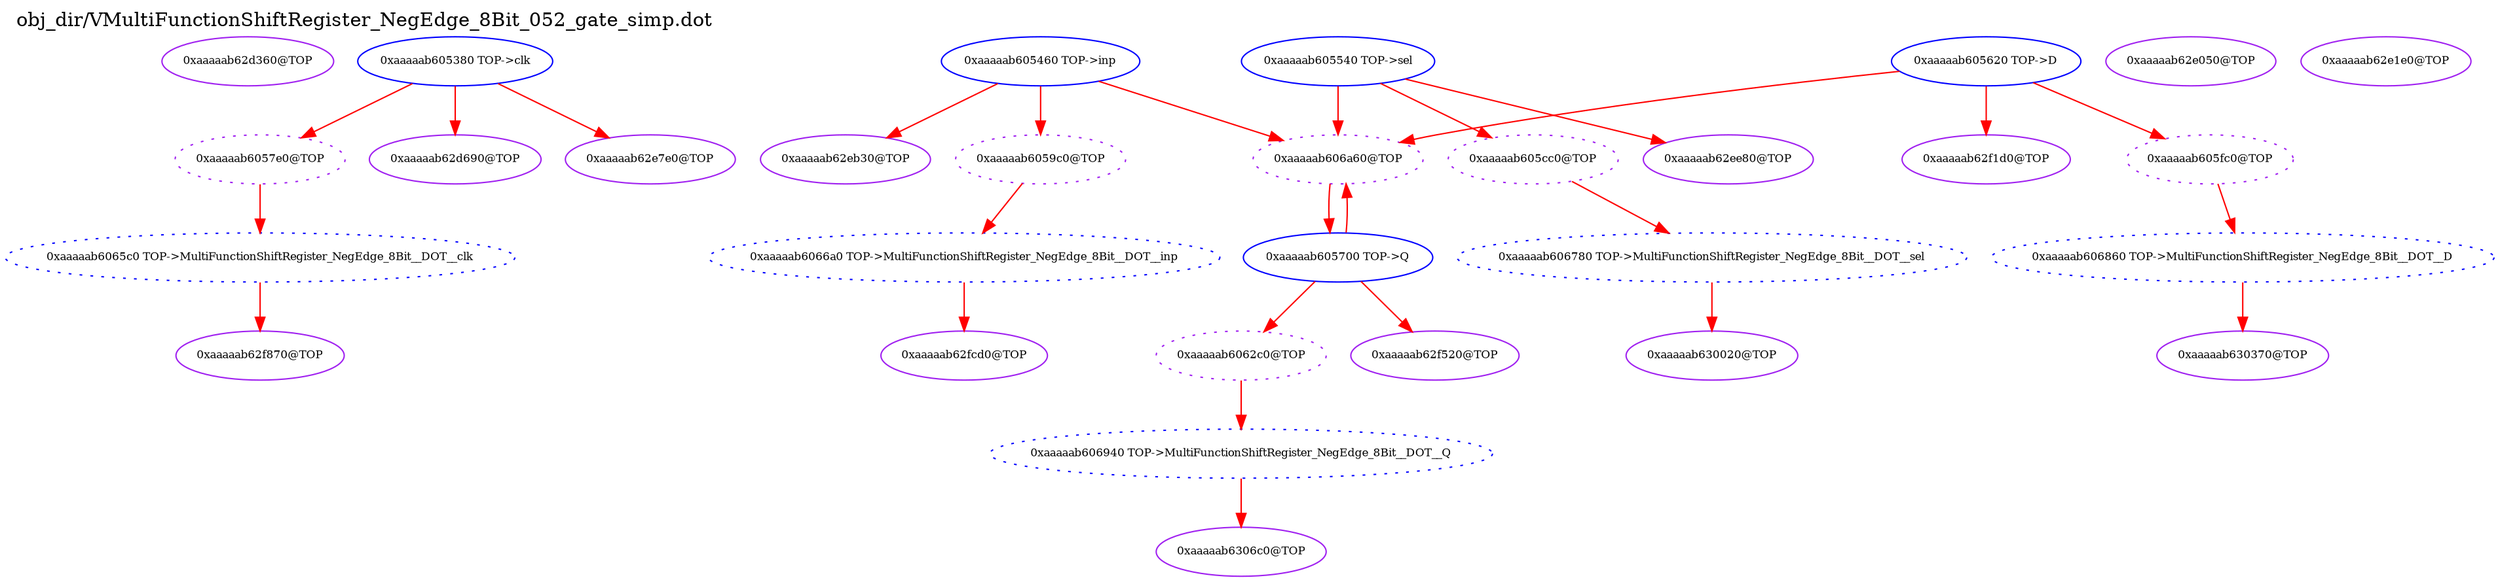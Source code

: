 digraph v3graph {
	graph	[label="obj_dir/VMultiFunctionShiftRegister_NegEdge_8Bit_052_gate_simp.dot",
		 labelloc=t, labeljust=l,
		 //size="7.5,10",
		 rankdir=TB];
	n0	[fontsize=8 label="0xaaaaab62d360@TOP", color=purple];
	n1	[fontsize=8 label="0xaaaaab6057e0@TOP", color=purple, style=dotted];
	n2	[fontsize=8 label="0xaaaaab605380 TOP->clk", color=blue];
	n3	[fontsize=8 label="0xaaaaab6065c0 TOP->MultiFunctionShiftRegister_NegEdge_8Bit__DOT__clk", color=blue, style=dotted];
	n4	[fontsize=8 label="0xaaaaab6059c0@TOP", color=purple, style=dotted];
	n5	[fontsize=8 label="0xaaaaab605460 TOP->inp", color=blue];
	n6	[fontsize=8 label="0xaaaaab6066a0 TOP->MultiFunctionShiftRegister_NegEdge_8Bit__DOT__inp", color=blue, style=dotted];
	n7	[fontsize=8 label="0xaaaaab605cc0@TOP", color=purple, style=dotted];
	n8	[fontsize=8 label="0xaaaaab605540 TOP->sel", color=blue];
	n9	[fontsize=8 label="0xaaaaab606780 TOP->MultiFunctionShiftRegister_NegEdge_8Bit__DOT__sel", color=blue, style=dotted];
	n10	[fontsize=8 label="0xaaaaab605fc0@TOP", color=purple, style=dotted];
	n11	[fontsize=8 label="0xaaaaab605620 TOP->D", color=blue];
	n12	[fontsize=8 label="0xaaaaab606860 TOP->MultiFunctionShiftRegister_NegEdge_8Bit__DOT__D", color=blue, style=dotted];
	n13	[fontsize=8 label="0xaaaaab6062c0@TOP", color=purple, style=dotted];
	n14	[fontsize=8 label="0xaaaaab605700 TOP->Q", color=blue];
	n15	[fontsize=8 label="0xaaaaab606940 TOP->MultiFunctionShiftRegister_NegEdge_8Bit__DOT__Q", color=blue, style=dotted];
	n16	[fontsize=8 label="0xaaaaab62d690@TOP", color=purple];
	n17	[fontsize=8 label="0xaaaaab606a60@TOP", color=purple, style=dotted];
	n18	[fontsize=8 label="0xaaaaab62e050@TOP", color=purple];
	n19	[fontsize=8 label="0xaaaaab62e1e0@TOP", color=purple];
	n20	[fontsize=8 label="0xaaaaab62e7e0@TOP", color=purple];
	n21	[fontsize=8 label="0xaaaaab62eb30@TOP", color=purple];
	n22	[fontsize=8 label="0xaaaaab62ee80@TOP", color=purple];
	n23	[fontsize=8 label="0xaaaaab62f1d0@TOP", color=purple];
	n24	[fontsize=8 label="0xaaaaab62f520@TOP", color=purple];
	n25	[fontsize=8 label="0xaaaaab62f870@TOP", color=purple];
	n26	[fontsize=8 label="0xaaaaab62fcd0@TOP", color=purple];
	n27	[fontsize=8 label="0xaaaaab630020@TOP", color=purple];
	n28	[fontsize=8 label="0xaaaaab630370@TOP", color=purple];
	n29	[fontsize=8 label="0xaaaaab6306c0@TOP", color=purple];
	n1 -> n3 [fontsize=8 label="" weight=1 color=red];
	n2 -> n1 [fontsize=8 label="" weight=1 color=red];
	n2 -> n16 [fontsize=8 label="" weight=1 color=red];
	n2 -> n20 [fontsize=8 label="" weight=1 color=red];
	n3 -> n25 [fontsize=8 label="" weight=1 color=red];
	n4 -> n6 [fontsize=8 label="" weight=1 color=red];
	n5 -> n4 [fontsize=8 label="" weight=1 color=red];
	n5 -> n17 [fontsize=8 label="" weight=1 color=red];
	n5 -> n21 [fontsize=8 label="" weight=1 color=red];
	n6 -> n26 [fontsize=8 label="" weight=1 color=red];
	n7 -> n9 [fontsize=8 label="" weight=1 color=red];
	n8 -> n7 [fontsize=8 label="" weight=1 color=red];
	n8 -> n17 [fontsize=8 label="" weight=7 color=red];
	n8 -> n22 [fontsize=8 label="" weight=1 color=red];
	n9 -> n27 [fontsize=8 label="" weight=1 color=red];
	n10 -> n12 [fontsize=8 label="" weight=1 color=red];
	n11 -> n10 [fontsize=8 label="" weight=1 color=red];
	n11 -> n17 [fontsize=8 label="" weight=1 color=red];
	n11 -> n23 [fontsize=8 label="" weight=1 color=red];
	n12 -> n28 [fontsize=8 label="" weight=1 color=red];
	n13 -> n15 [fontsize=8 label="" weight=1 color=red];
	n14 -> n13 [fontsize=8 label="" weight=1 color=red];
	n14 -> n17 [fontsize=8 label="" weight=9 color=red];
	n14 -> n24 [fontsize=8 label="" weight=1 color=red];
	n15 -> n29 [fontsize=8 label="" weight=1 color=red];
	n17 -> n14 [fontsize=8 label="" weight=1 color=red];
}
